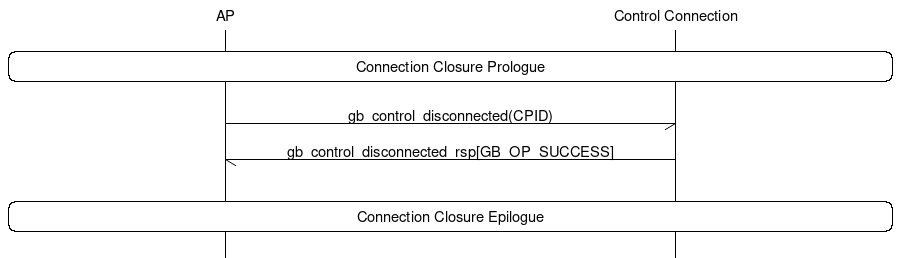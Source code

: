 # MSC for Non-Control Connection Closure Sequence

msc {
  hscale = "1.5", arcgradient = "0";

  AP, Control [ label = "Control Connection" ];

  |||;
  AP rbox Control [ label = "Connection Closure Prologue" ];
  |||;
  AP->Control [ label = "gb_control_disconnected(CPID)" ];
  Control->AP [ label = "gb_control_disconnected_rsp[GB_OP_SUCCESS]" ];
  |||;
  AP rbox Control [ label = "Connection Closure Epilogue" ];
  |||;
}
